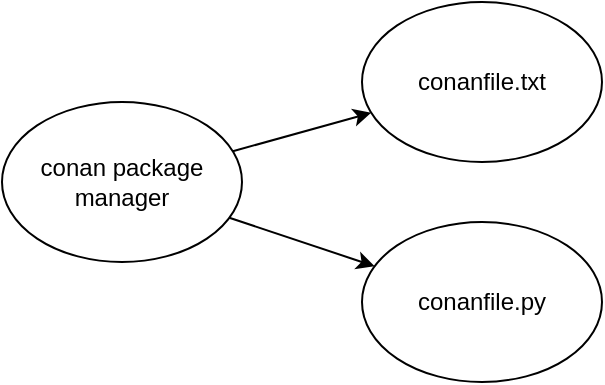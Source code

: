 <mxfile version="14.5.1" type="device"><diagram id="ZeggbdAEIS4SBKir1sGD" name="第 1 页"><mxGraphModel dx="1086" dy="806" grid="1" gridSize="10" guides="1" tooltips="1" connect="1" arrows="1" fold="1" page="1" pageScale="1" pageWidth="827" pageHeight="1169" math="0" shadow="0"><root><mxCell id="0"/><mxCell id="1" parent="0"/><mxCell id="7foWqSGghdMrKWD8oJk9-1" value="conan package manager" style="ellipse;whiteSpace=wrap;html=1;" vertex="1" parent="1"><mxGeometry x="210" y="240" width="120" height="80" as="geometry"/></mxCell><mxCell id="7foWqSGghdMrKWD8oJk9-2" value="conanfile.txt" style="ellipse;whiteSpace=wrap;html=1;" vertex="1" parent="1"><mxGeometry x="390" y="190" width="120" height="80" as="geometry"/></mxCell><mxCell id="7foWqSGghdMrKWD8oJk9-3" value="conanfile.py" style="ellipse;whiteSpace=wrap;html=1;" vertex="1" parent="1"><mxGeometry x="390" y="300" width="120" height="80" as="geometry"/></mxCell><mxCell id="7foWqSGghdMrKWD8oJk9-4" value="" style="endArrow=classic;html=1;" edge="1" parent="1" source="7foWqSGghdMrKWD8oJk9-1" target="7foWqSGghdMrKWD8oJk9-2"><mxGeometry width="50" height="50" relative="1" as="geometry"><mxPoint x="230" y="420" as="sourcePoint"/><mxPoint x="280" y="370" as="targetPoint"/></mxGeometry></mxCell><mxCell id="7foWqSGghdMrKWD8oJk9-5" value="" style="endArrow=classic;html=1;" edge="1" parent="1" source="7foWqSGghdMrKWD8oJk9-1" target="7foWqSGghdMrKWD8oJk9-3"><mxGeometry width="50" height="50" relative="1" as="geometry"><mxPoint x="200" y="450" as="sourcePoint"/><mxPoint x="250" y="400" as="targetPoint"/></mxGeometry></mxCell></root></mxGraphModel></diagram></mxfile>